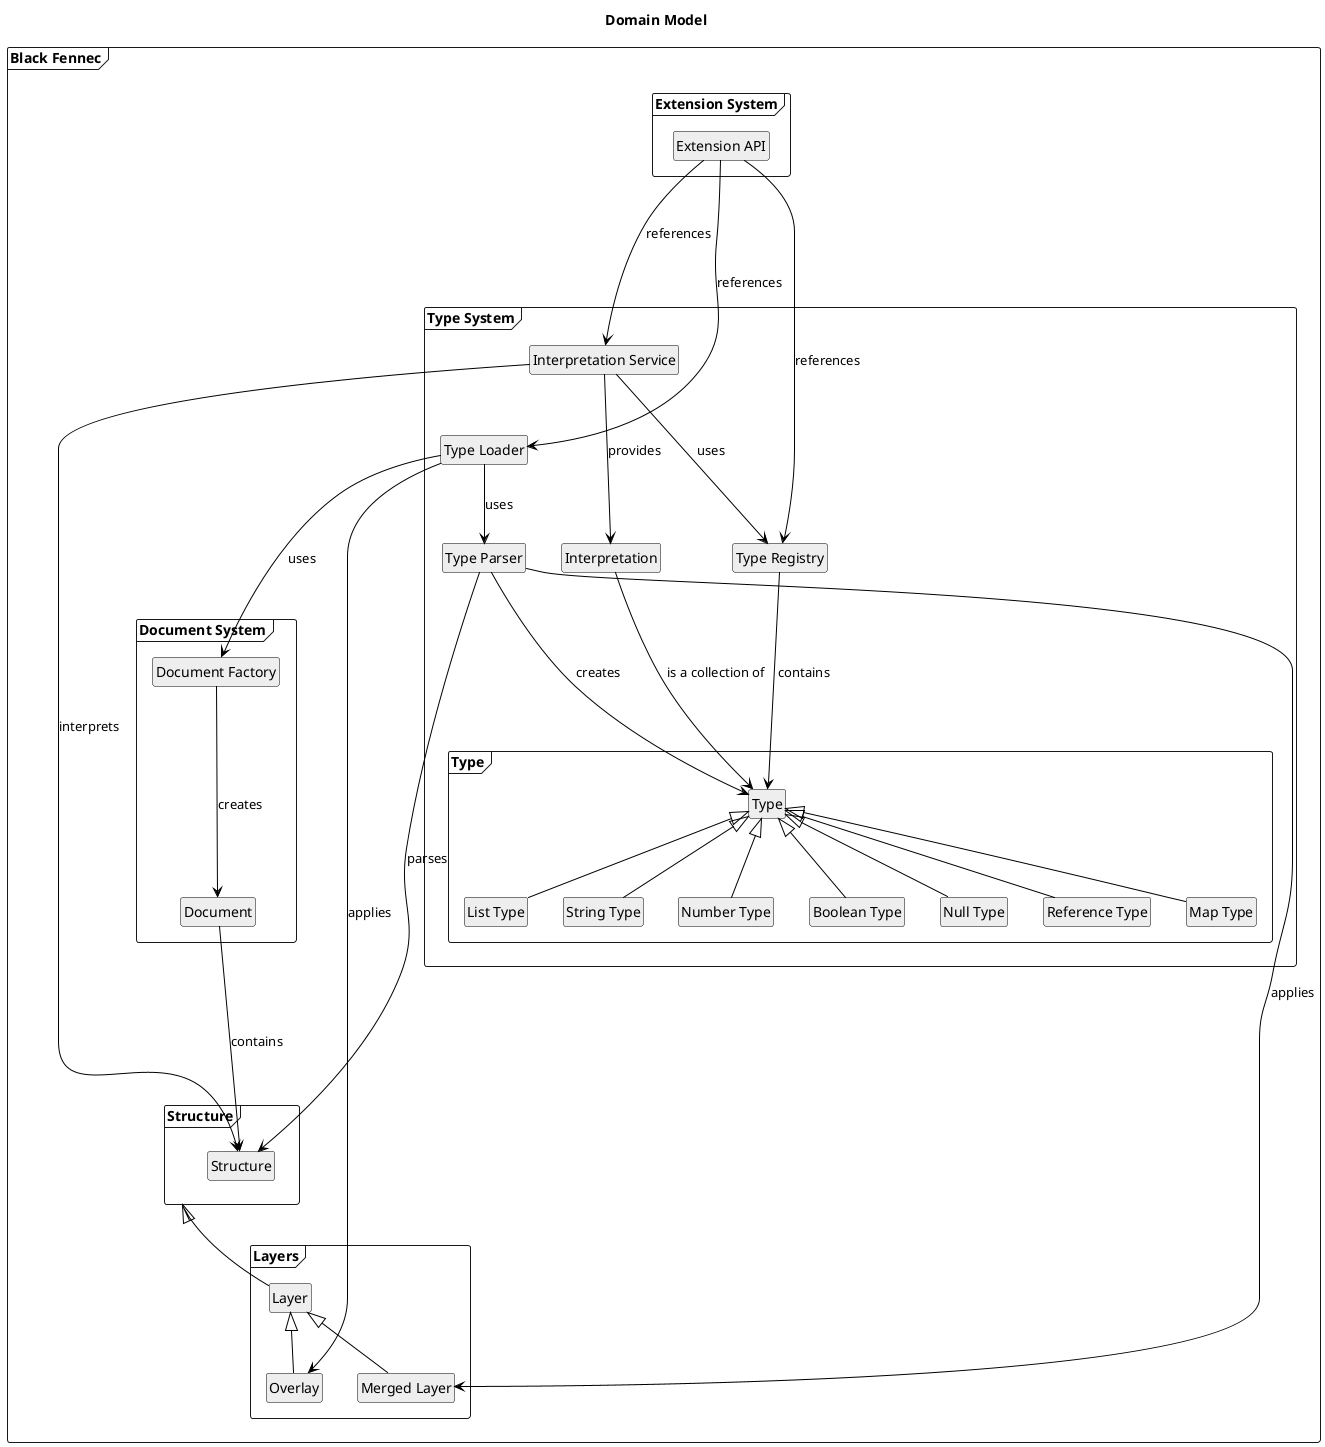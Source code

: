 @startuml domain model

hide circle
hide members
hide methods

skinparam class {
    BackgroundColor #EEE
    ArrowColor Black
    BorderColor Black
}

title Domain Model

package "Black Fennec" <<Frame>> {

    package "Structure" <<Frame>>{
        class "Structure"               as s
    }

    package "Layers" <<Frame>> {
        class "Layer"                   as la
        class "Merged Layer"            as ml
        class "Overlay"                 as ol

        la -u-|> "Structure"
        ml -u-|> la
        ol -u-|> la
    }

    package "Type System" <<Frame>>{
        class "Interpretation Service"  as is 
        class "Interpretation"          as i
        class "Type Registry"           as typer
        class "Type Parser"             as tp
        class "Type Loader"             as tl

        package "Type" <<Frame>> {
            class "Type"                as t
            class "Map Type"            as mapt
            class "List Type"           as lt
            class "String Type"         as st
            class "Number Type"         as nt
            class "Boolean Type"        as bt
            class "Null Type"           as nut
            class "Reference Type"      as reft

            mapt -u-|> t
            lt -u-|> t
            st -u-|> t
            nt -u-|> t
            bt -u-|> t
            nut -u-|> t
            reft -u-|> t

        }

        typer ---> t : contains
        is ---> typer : uses
        tp ---> t : creates
        tp ---> s : parses
        tl --> tp : uses
    }

    package "Document System" <<Frame>> {
        class "Document Factory"        as df
        class "Document"                as d

        df  ---> d : creates
    }


    package "Extension System" <<Frame>> {
        class "Extension API" as api
    }
}

' relations

d ---> s : contains

is ---> s : interprets
is ---> i : provides
i ---> t : is a collection of
tl ---> df : uses

api ---> is : references
api ---> tl : references
api ---> typer : references

tp ---> ml : applies
tl ---> ol : applies


@enduml
